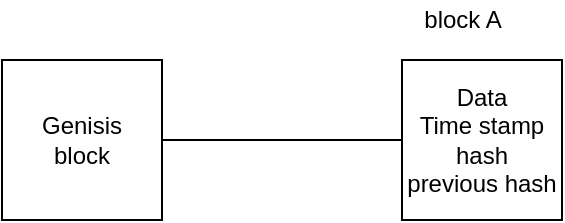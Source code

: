 <mxfile version="13.10.4" type="github">
  <diagram id="cicDxQ1TZfqHTTk5lgkg" name="Page-1">
    <mxGraphModel dx="782" dy="469" grid="1" gridSize="10" guides="1" tooltips="1" connect="1" arrows="1" fold="1" page="1" pageScale="1" pageWidth="850" pageHeight="1100" math="0" shadow="0">
      <root>
        <mxCell id="0" />
        <mxCell id="1" parent="0" />
        <mxCell id="k3E4lkv0XSPJY0uM8UrQ-1" value="" style="whiteSpace=wrap;html=1;aspect=fixed;" vertex="1" parent="1">
          <mxGeometry x="150" y="120" width="80" height="80" as="geometry" />
        </mxCell>
        <mxCell id="k3E4lkv0XSPJY0uM8UrQ-2" value="Data&lt;br&gt;Time stamp&lt;br&gt;hash&lt;br&gt;previous hash" style="whiteSpace=wrap;html=1;aspect=fixed;" vertex="1" parent="1">
          <mxGeometry x="350" y="120" width="80" height="80" as="geometry" />
        </mxCell>
        <mxCell id="k3E4lkv0XSPJY0uM8UrQ-3" value="Genisis block" style="text;html=1;strokeColor=none;fillColor=none;align=center;verticalAlign=middle;whiteSpace=wrap;rounded=0;" vertex="1" parent="1">
          <mxGeometry x="170" y="150" width="40" height="20" as="geometry" />
        </mxCell>
        <mxCell id="k3E4lkv0XSPJY0uM8UrQ-4" value="block A" style="text;html=1;align=center;verticalAlign=middle;resizable=0;points=[];autosize=1;" vertex="1" parent="1">
          <mxGeometry x="355" y="90" width="50" height="20" as="geometry" />
        </mxCell>
        <mxCell id="k3E4lkv0XSPJY0uM8UrQ-5" value="" style="endArrow=none;html=1;exitX=1;exitY=0.5;exitDx=0;exitDy=0;" edge="1" parent="1" source="k3E4lkv0XSPJY0uM8UrQ-1" target="k3E4lkv0XSPJY0uM8UrQ-2">
          <mxGeometry width="50" height="50" relative="1" as="geometry">
            <mxPoint x="380" y="260" as="sourcePoint" />
            <mxPoint x="430" y="210" as="targetPoint" />
          </mxGeometry>
        </mxCell>
      </root>
    </mxGraphModel>
  </diagram>
</mxfile>
